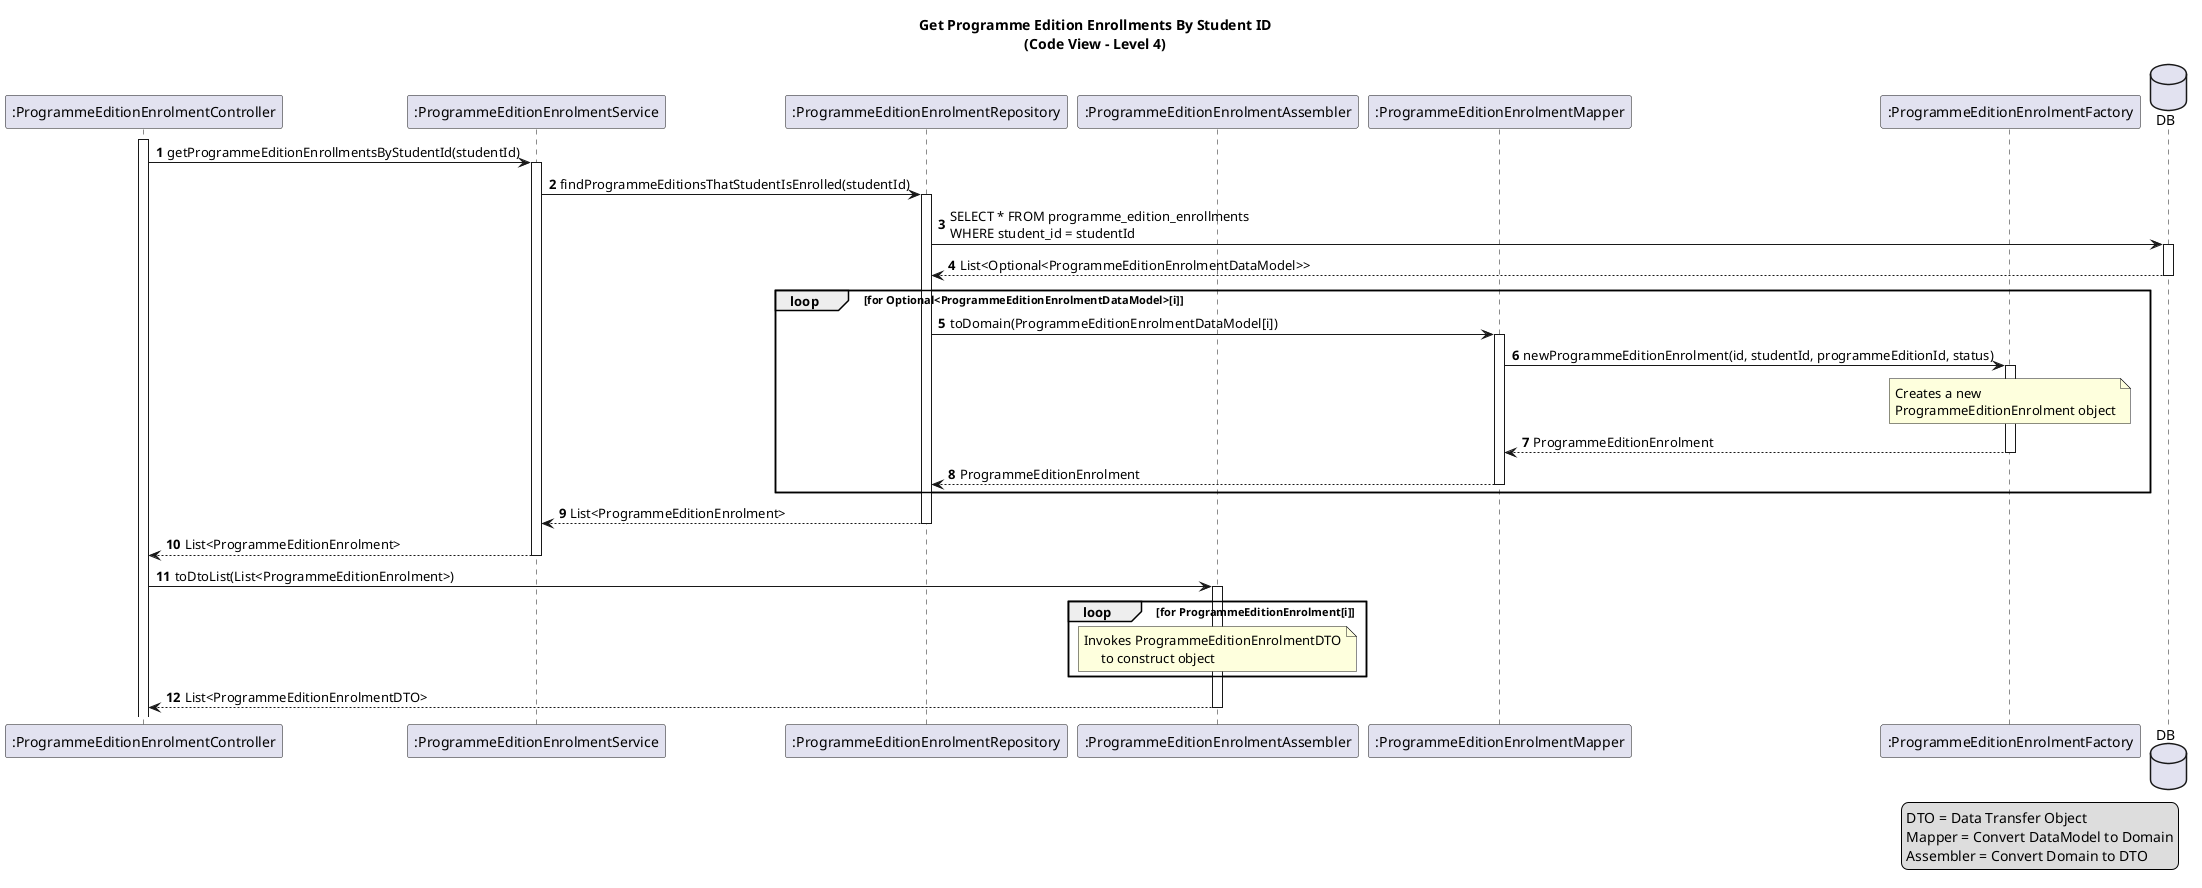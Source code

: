 @startuml
title: Get Programme Edition Enrollments By Student ID\n(Code View - Level 4)

autonumber

participant ":ProgrammeEditionEnrolmentController" as peeCtrl
activate peeCtrl
participant ":ProgrammeEditionEnrolmentService" as peeService
participant ":ProgrammeEditionEnrolmentRepository" as peeRepo
participant ":ProgrammeEditionEnrolmentAssembler" as peeAssembler
participant ":ProgrammeEditionEnrolmentMapper" as peeMapper
participant ":ProgrammeEditionEnrolmentFactory" as peeFactory
database DB

peeCtrl -> peeService ++: getProgrammeEditionEnrollmentsByStudentId(studentId)
peeService -> peeRepo ++: findProgrammeEditionsThatStudentIsEnrolled(studentId)
peeRepo -> DB ++: SELECT * FROM programme_edition_enrollments\nWHERE student_id = studentId
DB --> peeRepo --: List<Optional<ProgrammeEditionEnrolmentDataModel>>

loop for Optional<ProgrammeEditionEnrolmentDataModel>[i]
    peeRepo -> peeMapper ++: toDomain(ProgrammeEditionEnrolmentDataModel[i])
    peeMapper -> peeFactory ++: newProgrammeEditionEnrolment(id, studentId, programmeEditionId, status)
    note over of peeFactory
        Creates a new
        ProgrammeEditionEnrolment object
    end note
    peeFactory --> peeMapper --: ProgrammeEditionEnrolment
    peeMapper --> peeRepo --: ProgrammeEditionEnrolment
end

peeRepo --> peeService --: List<ProgrammeEditionEnrolment>
peeService --> peeCtrl --: List<ProgrammeEditionEnrolment>

peeCtrl -> peeAssembler ++: toDtoList(List<ProgrammeEditionEnrolment>)

loop for ProgrammeEditionEnrolment[i]
    note over of peeAssembler
        Invokes ProgrammeEditionEnrolmentDTO
             to construct object
    end note
end
peeAssembler --> peeCtrl --: List<ProgrammeEditionEnrolmentDTO>

legend right
  DTO = Data Transfer Object
  Mapper = Convert DataModel to Domain
  Assembler = Convert Domain to DTO
end legend

@enduml 